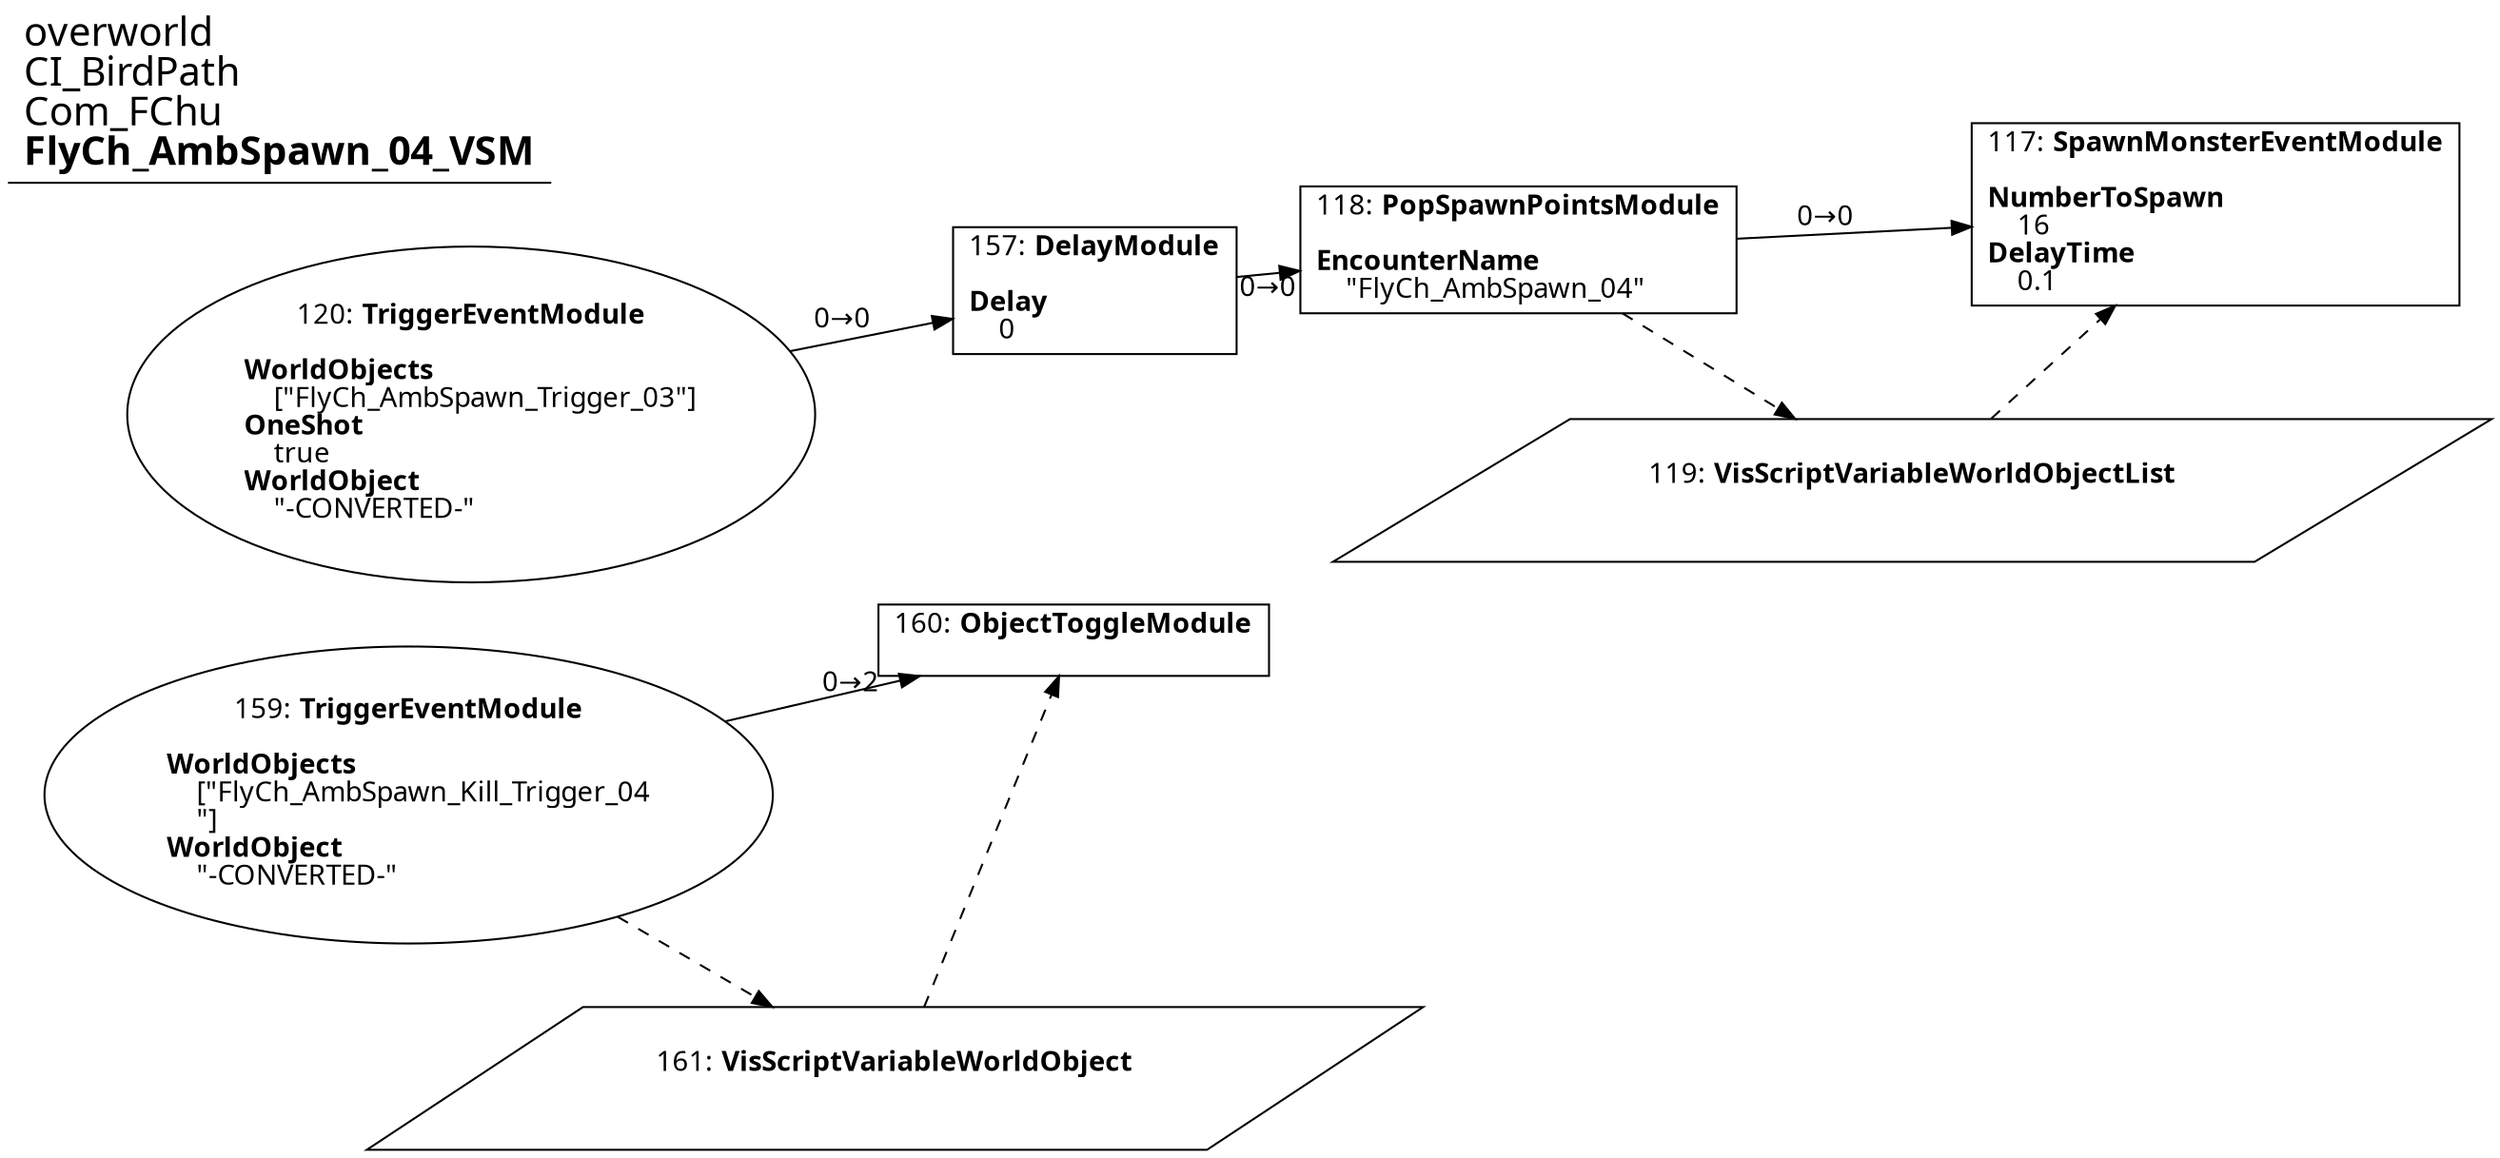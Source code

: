 digraph {
    layout = fdp;
    overlap = prism;
    sep = "+16";
    splines = spline;

    node [ shape = box ];

    graph [ fontname = "Segoe UI" ];
    node [ fontname = "Segoe UI" ];
    edge [ fontname = "Segoe UI" ];

    117 [ label = <117: <b>SpawnMonsterEventModule</b><br/><br/><b>NumberToSpawn</b><br align="left"/>    16<br align="left"/><b>DelayTime</b><br align="left"/>    0.1<br align="left"/>> ];
    117 [ pos = "0.47900003,-2.5660002!" ];
    119 -> 117 [ style = dashed ];

    118 [ label = <118: <b>PopSpawnPointsModule</b><br/><br/><b>EncounterName</b><br align="left"/>    &quot;FlyCh_AmbSpawn_04&quot;<br align="left"/>> ];
    118 [ pos = "0.022000002,-2.5660002!" ];
    118 -> 117 [ label = "0→0" ];
    118 -> 119 [ style = dashed ];

    119 [ label = <119: <b>VisScriptVariableWorldObjectList</b><br/><br/>> ];
    119 [ shape = parallelogram ]
    119 [ pos = "0.27600002,-2.686!" ];

    120 [ label = <120: <b>TriggerEventModule</b><br/><br/><b>WorldObjects</b><br align="left"/>    [&quot;FlyCh_AmbSpawn_Trigger_03&quot;]<br align="left"/><b>OneShot</b><br align="left"/>    true<br align="left"/><b>WorldObject</b><br align="left"/>    &quot;-CONVERTED-&quot;<br align="left"/>> ];
    120 [ shape = oval ]
    120 [ pos = "-0.48700002,-2.565!" ];
    120 -> 157 [ label = "0→0" ];

    157 [ label = <157: <b>DelayModule</b><br/><br/><b>Delay</b><br align="left"/>    0<br align="left"/>> ];
    157 [ pos = "-0.192,-2.5630002!" ];
    157 -> 118 [ label = "0→0" ];

    159 [ label = <159: <b>TriggerEventModule</b><br/><br/><b>WorldObjects</b><br align="left"/>    [&quot;FlyCh_AmbSpawn_Kill_Trigger_04<br align="left"/>    &quot;]<br align="left"/><b>WorldObject</b><br align="left"/>    &quot;-CONVERTED-&quot;<br align="left"/>> ];
    159 [ shape = oval ]
    159 [ pos = "-0.45700002,-2.7960002!" ];
    159 -> 160 [ label = "0→2" ];
    159 -> 161 [ style = dashed ];

    160 [ label = <160: <b>ObjectToggleModule</b><br/><br/>> ];
    160 [ pos = "-0.020000001,-2.7500002!" ];
    161 -> 160 [ style = dashed ];

    161 [ label = <161: <b>VisScriptVariableWorldObject</b><br/><br/>> ];
    161 [ shape = parallelogram ]
    161 [ pos = "-0.21400002,-2.94!" ];

    title [ pos = "-0.48800004,-2.562!" ];
    title [ shape = underline ];
    title [ label = <<font point-size="20">overworld<br align="left"/>CI_BirdPath<br align="left"/>Com_FChu<br align="left"/><b>FlyCh_AmbSpawn_04_VSM</b><br align="left"/></font>> ];
}
